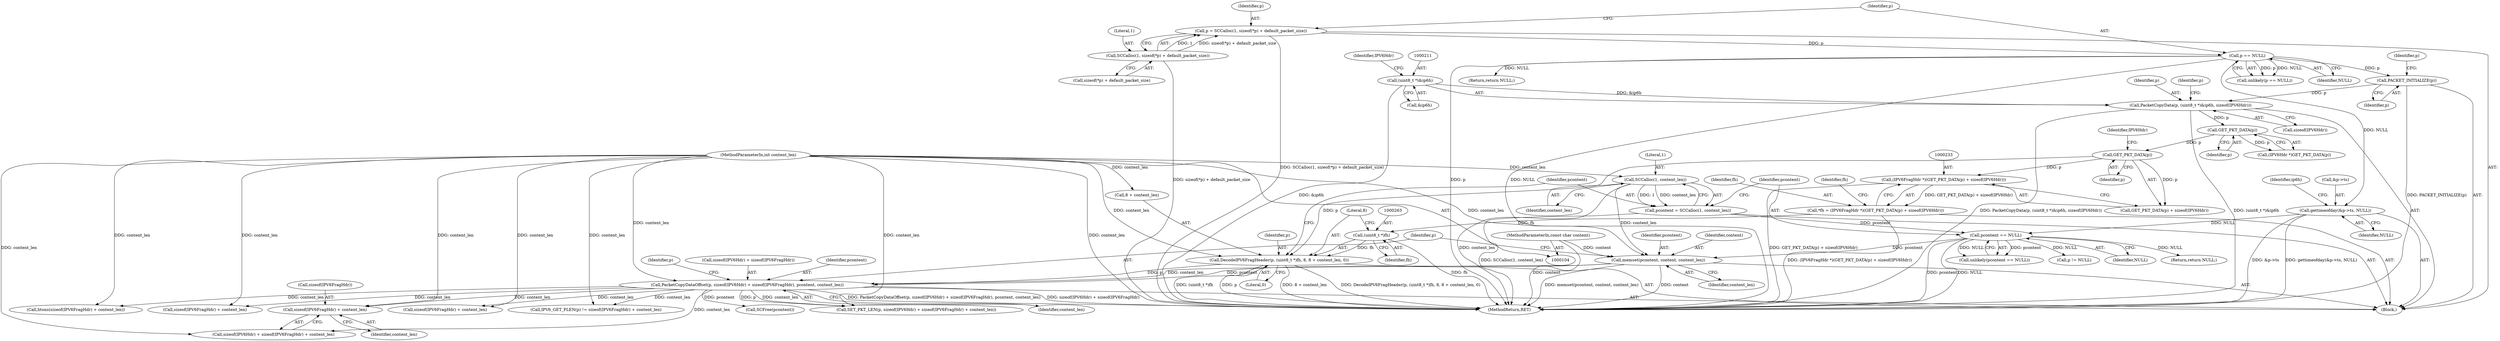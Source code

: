 digraph "0_suricata_4a04f814b15762eb446a5ead4d69d021512df6f8_13@API" {
"1000300" [label="(Call,sizeof(IPV6FragHdr) + content_len)"];
"1000286" [label="(Call,PacketCopyDataOffset(p, sizeof(IPV6Hdr) + sizeof(IPV6FragHdr), pcontent, content_len))"];
"1000260" [label="(Call,DecodeIPV6FragHeader(p, (uint8_t *)fh, 8, 8 + content_len, 0))"];
"1000235" [label="(Call,GET_PKT_DATA(p))"];
"1000222" [label="(Call,GET_PKT_DATA(p))"];
"1000208" [label="(Call,PacketCopyData(p, (uint8_t *)&ip6h, sizeof(IPV6Hdr)))"];
"1000134" [label="(Call,PACKET_INITIALIZE(p))"];
"1000129" [label="(Call,p == NULL)"];
"1000118" [label="(Call,p = SCCalloc(1, sizeof(*p) + default_packet_size))"];
"1000120" [label="(Call,SCCalloc(1, sizeof(*p) + default_packet_size))"];
"1000210" [label="(Call,(uint8_t *)&ip6h)"];
"1000262" [label="(Call,(uint8_t *)fh)"];
"1000230" [label="(Call,*fh = (IPV6FragHdr *)(GET_PKT_DATA(p) + sizeof(IPV6Hdr)))"];
"1000232" [label="(Call,(IPV6FragHdr *)(GET_PKT_DATA(p) + sizeof(IPV6Hdr)))"];
"1000110" [label="(MethodParameterIn,int content_len)"];
"1000282" [label="(Call,memset(pcontent, content, content_len))"];
"1000277" [label="(Call,pcontent == NULL)"];
"1000270" [label="(Call,pcontent = SCCalloc(1, content_len))"];
"1000272" [label="(Call,SCCalloc(1, content_len))"];
"1000136" [label="(Call,gettimeofday(&p->ts, NULL))"];
"1000109" [label="(MethodParameterIn,const char content)"];
"1000270" [label="(Call,pcontent = SCCalloc(1, content_len))"];
"1000130" [label="(Identifier,p)"];
"1000283" [label="(Identifier,pcontent)"];
"1000131" [label="(Identifier,NULL)"];
"1000300" [label="(Call,sizeof(IPV6FragHdr) + content_len)"];
"1000286" [label="(Call,PacketCopyDataOffset(p, sizeof(IPV6Hdr) + sizeof(IPV6FragHdr), pcontent, content_len))"];
"1000277" [label="(Call,pcontent == NULL)"];
"1000241" [label="(Identifier,fh)"];
"1000232" [label="(Call,(IPV6FragHdr *)(GET_PKT_DATA(p) + sizeof(IPV6Hdr)))"];
"1000209" [label="(Identifier,p)"];
"1000119" [label="(Identifier,p)"];
"1000278" [label="(Identifier,pcontent)"];
"1000235" [label="(Call,GET_PKT_DATA(p))"];
"1000212" [label="(Call,&ip6h)"];
"1000285" [label="(Identifier,content_len)"];
"1000222" [label="(Call,GET_PKT_DATA(p))"];
"1000287" [label="(Identifier,p)"];
"1000265" [label="(Literal,8)"];
"1000236" [label="(Identifier,p)"];
"1000137" [label="(Call,&p->ts)"];
"1000303" [label="(Identifier,content_len)"];
"1000234" [label="(Call,GET_PKT_DATA(p) + sizeof(IPV6Hdr))"];
"1000304" [label="(Call,SCFree(pcontent))"];
"1000282" [label="(Call,memset(pcontent, content, content_len))"];
"1000342" [label="(Call,IPV6_GET_PLEN(p) != sizeof(IPV6FragHdr) + content_len)"];
"1000296" [label="(Identifier,p)"];
"1000122" [label="(Call,sizeof(*p) + default_packet_size)"];
"1000284" [label="(Identifier,content)"];
"1000295" [label="(Call,SET_PKT_LEN(p, sizeof(IPV6Hdr) + sizeof(IPV6FragHdr) + content_len))"];
"1000364" [label="(MethodReturn,RET)"];
"1000269" [label="(Literal,0)"];
"1000271" [label="(Identifier,pcontent)"];
"1000144" [label="(Identifier,ip6h)"];
"1000218" [label="(Identifier,p)"];
"1000136" [label="(Call,gettimeofday(&p->ts, NULL))"];
"1000288" [label="(Call,sizeof(IPV6Hdr) + sizeof(IPV6FragHdr))"];
"1000273" [label="(Literal,1)"];
"1000261" [label="(Identifier,p)"];
"1000230" [label="(Call,*fh = (IPV6FragHdr *)(GET_PKT_DATA(p) + sizeof(IPV6Hdr)))"];
"1000297" [label="(Call,sizeof(IPV6Hdr) + sizeof(IPV6FragHdr) + content_len)"];
"1000134" [label="(Call,PACKET_INITIALIZE(p))"];
"1000294" [label="(Identifier,content_len)"];
"1000293" [label="(Identifier,pcontent)"];
"1000118" [label="(Call,p = SCCalloc(1, sizeof(*p) + default_packet_size))"];
"1000312" [label="(Call,htons(sizeof(IPV6FragHdr) + content_len))"];
"1000357" [label="(Call,p != NULL)"];
"1000141" [label="(Identifier,NULL)"];
"1000111" [label="(Block,)"];
"1000214" [label="(Call,sizeof(IPV6Hdr))"];
"1000132" [label="(Return,return NULL;)"];
"1000135" [label="(Identifier,p)"];
"1000220" [label="(Call,(IPV6Hdr *)GET_PKT_DATA(p))"];
"1000223" [label="(Identifier,p)"];
"1000208" [label="(Call,PacketCopyData(p, (uint8_t *)&ip6h, sizeof(IPV6Hdr)))"];
"1000128" [label="(Call,unlikely(p == NULL))"];
"1000109" [label="(MethodParameterIn,const char content)"];
"1000276" [label="(Call,unlikely(pcontent == NULL))"];
"1000301" [label="(Call,sizeof(IPV6FragHdr))"];
"1000274" [label="(Identifier,content_len)"];
"1000238" [label="(Identifier,IPV6Hdr)"];
"1000231" [label="(Identifier,fh)"];
"1000120" [label="(Call,SCCalloc(1, sizeof(*p) + default_packet_size))"];
"1000215" [label="(Identifier,IPV6Hdr)"];
"1000110" [label="(MethodParameterIn,int content_len)"];
"1000264" [label="(Identifier,fh)"];
"1000272" [label="(Call,SCCalloc(1, content_len))"];
"1000260" [label="(Call,DecodeIPV6FragHeader(p, (uint8_t *)fh, 8, 8 + content_len, 0))"];
"1000279" [label="(Identifier,NULL)"];
"1000129" [label="(Call,p == NULL)"];
"1000313" [label="(Call,sizeof(IPV6FragHdr) + content_len)"];
"1000139" [label="(Identifier,p)"];
"1000121" [label="(Literal,1)"];
"1000280" [label="(Return,return NULL;)"];
"1000345" [label="(Call,sizeof(IPV6FragHdr) + content_len)"];
"1000262" [label="(Call,(uint8_t *)fh)"];
"1000210" [label="(Call,(uint8_t *)&ip6h)"];
"1000266" [label="(Call,8 + content_len)"];
"1000300" -> "1000297"  [label="AST: "];
"1000300" -> "1000303"  [label="CFG: "];
"1000301" -> "1000300"  [label="AST: "];
"1000303" -> "1000300"  [label="AST: "];
"1000297" -> "1000300"  [label="CFG: "];
"1000286" -> "1000300"  [label="DDG: content_len"];
"1000110" -> "1000300"  [label="DDG: content_len"];
"1000286" -> "1000111"  [label="AST: "];
"1000286" -> "1000294"  [label="CFG: "];
"1000287" -> "1000286"  [label="AST: "];
"1000288" -> "1000286"  [label="AST: "];
"1000293" -> "1000286"  [label="AST: "];
"1000294" -> "1000286"  [label="AST: "];
"1000296" -> "1000286"  [label="CFG: "];
"1000286" -> "1000364"  [label="DDG: PacketCopyDataOffset(p, sizeof(IPV6Hdr) + sizeof(IPV6FragHdr), pcontent, content_len)"];
"1000286" -> "1000364"  [label="DDG: sizeof(IPV6Hdr) + sizeof(IPV6FragHdr)"];
"1000260" -> "1000286"  [label="DDG: p"];
"1000282" -> "1000286"  [label="DDG: pcontent"];
"1000282" -> "1000286"  [label="DDG: content_len"];
"1000110" -> "1000286"  [label="DDG: content_len"];
"1000286" -> "1000295"  [label="DDG: p"];
"1000286" -> "1000295"  [label="DDG: content_len"];
"1000286" -> "1000297"  [label="DDG: content_len"];
"1000286" -> "1000304"  [label="DDG: pcontent"];
"1000286" -> "1000312"  [label="DDG: content_len"];
"1000286" -> "1000313"  [label="DDG: content_len"];
"1000286" -> "1000342"  [label="DDG: content_len"];
"1000286" -> "1000345"  [label="DDG: content_len"];
"1000260" -> "1000111"  [label="AST: "];
"1000260" -> "1000269"  [label="CFG: "];
"1000261" -> "1000260"  [label="AST: "];
"1000262" -> "1000260"  [label="AST: "];
"1000265" -> "1000260"  [label="AST: "];
"1000266" -> "1000260"  [label="AST: "];
"1000269" -> "1000260"  [label="AST: "];
"1000271" -> "1000260"  [label="CFG: "];
"1000260" -> "1000364"  [label="DDG: DecodeIPV6FragHeader(p, (uint8_t *)fh, 8, 8 + content_len, 0)"];
"1000260" -> "1000364"  [label="DDG: 8 + content_len"];
"1000260" -> "1000364"  [label="DDG: (uint8_t *)fh"];
"1000260" -> "1000364"  [label="DDG: p"];
"1000235" -> "1000260"  [label="DDG: p"];
"1000262" -> "1000260"  [label="DDG: fh"];
"1000110" -> "1000260"  [label="DDG: content_len"];
"1000235" -> "1000234"  [label="AST: "];
"1000235" -> "1000236"  [label="CFG: "];
"1000236" -> "1000235"  [label="AST: "];
"1000238" -> "1000235"  [label="CFG: "];
"1000235" -> "1000232"  [label="DDG: p"];
"1000235" -> "1000234"  [label="DDG: p"];
"1000222" -> "1000235"  [label="DDG: p"];
"1000222" -> "1000220"  [label="AST: "];
"1000222" -> "1000223"  [label="CFG: "];
"1000223" -> "1000222"  [label="AST: "];
"1000220" -> "1000222"  [label="CFG: "];
"1000222" -> "1000220"  [label="DDG: p"];
"1000208" -> "1000222"  [label="DDG: p"];
"1000208" -> "1000111"  [label="AST: "];
"1000208" -> "1000214"  [label="CFG: "];
"1000209" -> "1000208"  [label="AST: "];
"1000210" -> "1000208"  [label="AST: "];
"1000214" -> "1000208"  [label="AST: "];
"1000218" -> "1000208"  [label="CFG: "];
"1000208" -> "1000364"  [label="DDG: (uint8_t *)&ip6h"];
"1000208" -> "1000364"  [label="DDG: PacketCopyData(p, (uint8_t *)&ip6h, sizeof(IPV6Hdr))"];
"1000134" -> "1000208"  [label="DDG: p"];
"1000210" -> "1000208"  [label="DDG: &ip6h"];
"1000134" -> "1000111"  [label="AST: "];
"1000134" -> "1000135"  [label="CFG: "];
"1000135" -> "1000134"  [label="AST: "];
"1000139" -> "1000134"  [label="CFG: "];
"1000134" -> "1000364"  [label="DDG: PACKET_INITIALIZE(p)"];
"1000129" -> "1000134"  [label="DDG: p"];
"1000129" -> "1000128"  [label="AST: "];
"1000129" -> "1000131"  [label="CFG: "];
"1000130" -> "1000129"  [label="AST: "];
"1000131" -> "1000129"  [label="AST: "];
"1000128" -> "1000129"  [label="CFG: "];
"1000129" -> "1000364"  [label="DDG: p"];
"1000129" -> "1000364"  [label="DDG: NULL"];
"1000129" -> "1000128"  [label="DDG: p"];
"1000129" -> "1000128"  [label="DDG: NULL"];
"1000118" -> "1000129"  [label="DDG: p"];
"1000129" -> "1000132"  [label="DDG: NULL"];
"1000129" -> "1000136"  [label="DDG: NULL"];
"1000118" -> "1000111"  [label="AST: "];
"1000118" -> "1000120"  [label="CFG: "];
"1000119" -> "1000118"  [label="AST: "];
"1000120" -> "1000118"  [label="AST: "];
"1000130" -> "1000118"  [label="CFG: "];
"1000118" -> "1000364"  [label="DDG: SCCalloc(1, sizeof(*p) + default_packet_size)"];
"1000120" -> "1000118"  [label="DDG: 1"];
"1000120" -> "1000118"  [label="DDG: sizeof(*p) + default_packet_size"];
"1000120" -> "1000122"  [label="CFG: "];
"1000121" -> "1000120"  [label="AST: "];
"1000122" -> "1000120"  [label="AST: "];
"1000120" -> "1000364"  [label="DDG: sizeof(*p) + default_packet_size"];
"1000210" -> "1000212"  [label="CFG: "];
"1000211" -> "1000210"  [label="AST: "];
"1000212" -> "1000210"  [label="AST: "];
"1000215" -> "1000210"  [label="CFG: "];
"1000210" -> "1000364"  [label="DDG: &ip6h"];
"1000262" -> "1000264"  [label="CFG: "];
"1000263" -> "1000262"  [label="AST: "];
"1000264" -> "1000262"  [label="AST: "];
"1000265" -> "1000262"  [label="CFG: "];
"1000262" -> "1000364"  [label="DDG: fh"];
"1000230" -> "1000262"  [label="DDG: fh"];
"1000230" -> "1000111"  [label="AST: "];
"1000230" -> "1000232"  [label="CFG: "];
"1000231" -> "1000230"  [label="AST: "];
"1000232" -> "1000230"  [label="AST: "];
"1000241" -> "1000230"  [label="CFG: "];
"1000230" -> "1000364"  [label="DDG: (IPV6FragHdr *)(GET_PKT_DATA(p) + sizeof(IPV6Hdr))"];
"1000232" -> "1000230"  [label="DDG: GET_PKT_DATA(p) + sizeof(IPV6Hdr)"];
"1000232" -> "1000234"  [label="CFG: "];
"1000233" -> "1000232"  [label="AST: "];
"1000234" -> "1000232"  [label="AST: "];
"1000232" -> "1000364"  [label="DDG: GET_PKT_DATA(p) + sizeof(IPV6Hdr)"];
"1000110" -> "1000104"  [label="AST: "];
"1000110" -> "1000364"  [label="DDG: content_len"];
"1000110" -> "1000266"  [label="DDG: content_len"];
"1000110" -> "1000272"  [label="DDG: content_len"];
"1000110" -> "1000282"  [label="DDG: content_len"];
"1000110" -> "1000295"  [label="DDG: content_len"];
"1000110" -> "1000297"  [label="DDG: content_len"];
"1000110" -> "1000312"  [label="DDG: content_len"];
"1000110" -> "1000313"  [label="DDG: content_len"];
"1000110" -> "1000342"  [label="DDG: content_len"];
"1000110" -> "1000345"  [label="DDG: content_len"];
"1000282" -> "1000111"  [label="AST: "];
"1000282" -> "1000285"  [label="CFG: "];
"1000283" -> "1000282"  [label="AST: "];
"1000284" -> "1000282"  [label="AST: "];
"1000285" -> "1000282"  [label="AST: "];
"1000287" -> "1000282"  [label="CFG: "];
"1000282" -> "1000364"  [label="DDG: memset(pcontent, content, content_len)"];
"1000282" -> "1000364"  [label="DDG: content"];
"1000277" -> "1000282"  [label="DDG: pcontent"];
"1000109" -> "1000282"  [label="DDG: content"];
"1000272" -> "1000282"  [label="DDG: content_len"];
"1000277" -> "1000276"  [label="AST: "];
"1000277" -> "1000279"  [label="CFG: "];
"1000278" -> "1000277"  [label="AST: "];
"1000279" -> "1000277"  [label="AST: "];
"1000276" -> "1000277"  [label="CFG: "];
"1000277" -> "1000364"  [label="DDG: pcontent"];
"1000277" -> "1000364"  [label="DDG: NULL"];
"1000277" -> "1000276"  [label="DDG: pcontent"];
"1000277" -> "1000276"  [label="DDG: NULL"];
"1000270" -> "1000277"  [label="DDG: pcontent"];
"1000136" -> "1000277"  [label="DDG: NULL"];
"1000277" -> "1000280"  [label="DDG: NULL"];
"1000277" -> "1000357"  [label="DDG: NULL"];
"1000270" -> "1000111"  [label="AST: "];
"1000270" -> "1000272"  [label="CFG: "];
"1000271" -> "1000270"  [label="AST: "];
"1000272" -> "1000270"  [label="AST: "];
"1000278" -> "1000270"  [label="CFG: "];
"1000270" -> "1000364"  [label="DDG: SCCalloc(1, content_len)"];
"1000272" -> "1000270"  [label="DDG: 1"];
"1000272" -> "1000270"  [label="DDG: content_len"];
"1000272" -> "1000274"  [label="CFG: "];
"1000273" -> "1000272"  [label="AST: "];
"1000274" -> "1000272"  [label="AST: "];
"1000272" -> "1000364"  [label="DDG: content_len"];
"1000136" -> "1000111"  [label="AST: "];
"1000136" -> "1000141"  [label="CFG: "];
"1000137" -> "1000136"  [label="AST: "];
"1000141" -> "1000136"  [label="AST: "];
"1000144" -> "1000136"  [label="CFG: "];
"1000136" -> "1000364"  [label="DDG: gettimeofday(&p->ts, NULL)"];
"1000136" -> "1000364"  [label="DDG: &p->ts"];
"1000109" -> "1000104"  [label="AST: "];
"1000109" -> "1000364"  [label="DDG: content"];
}

